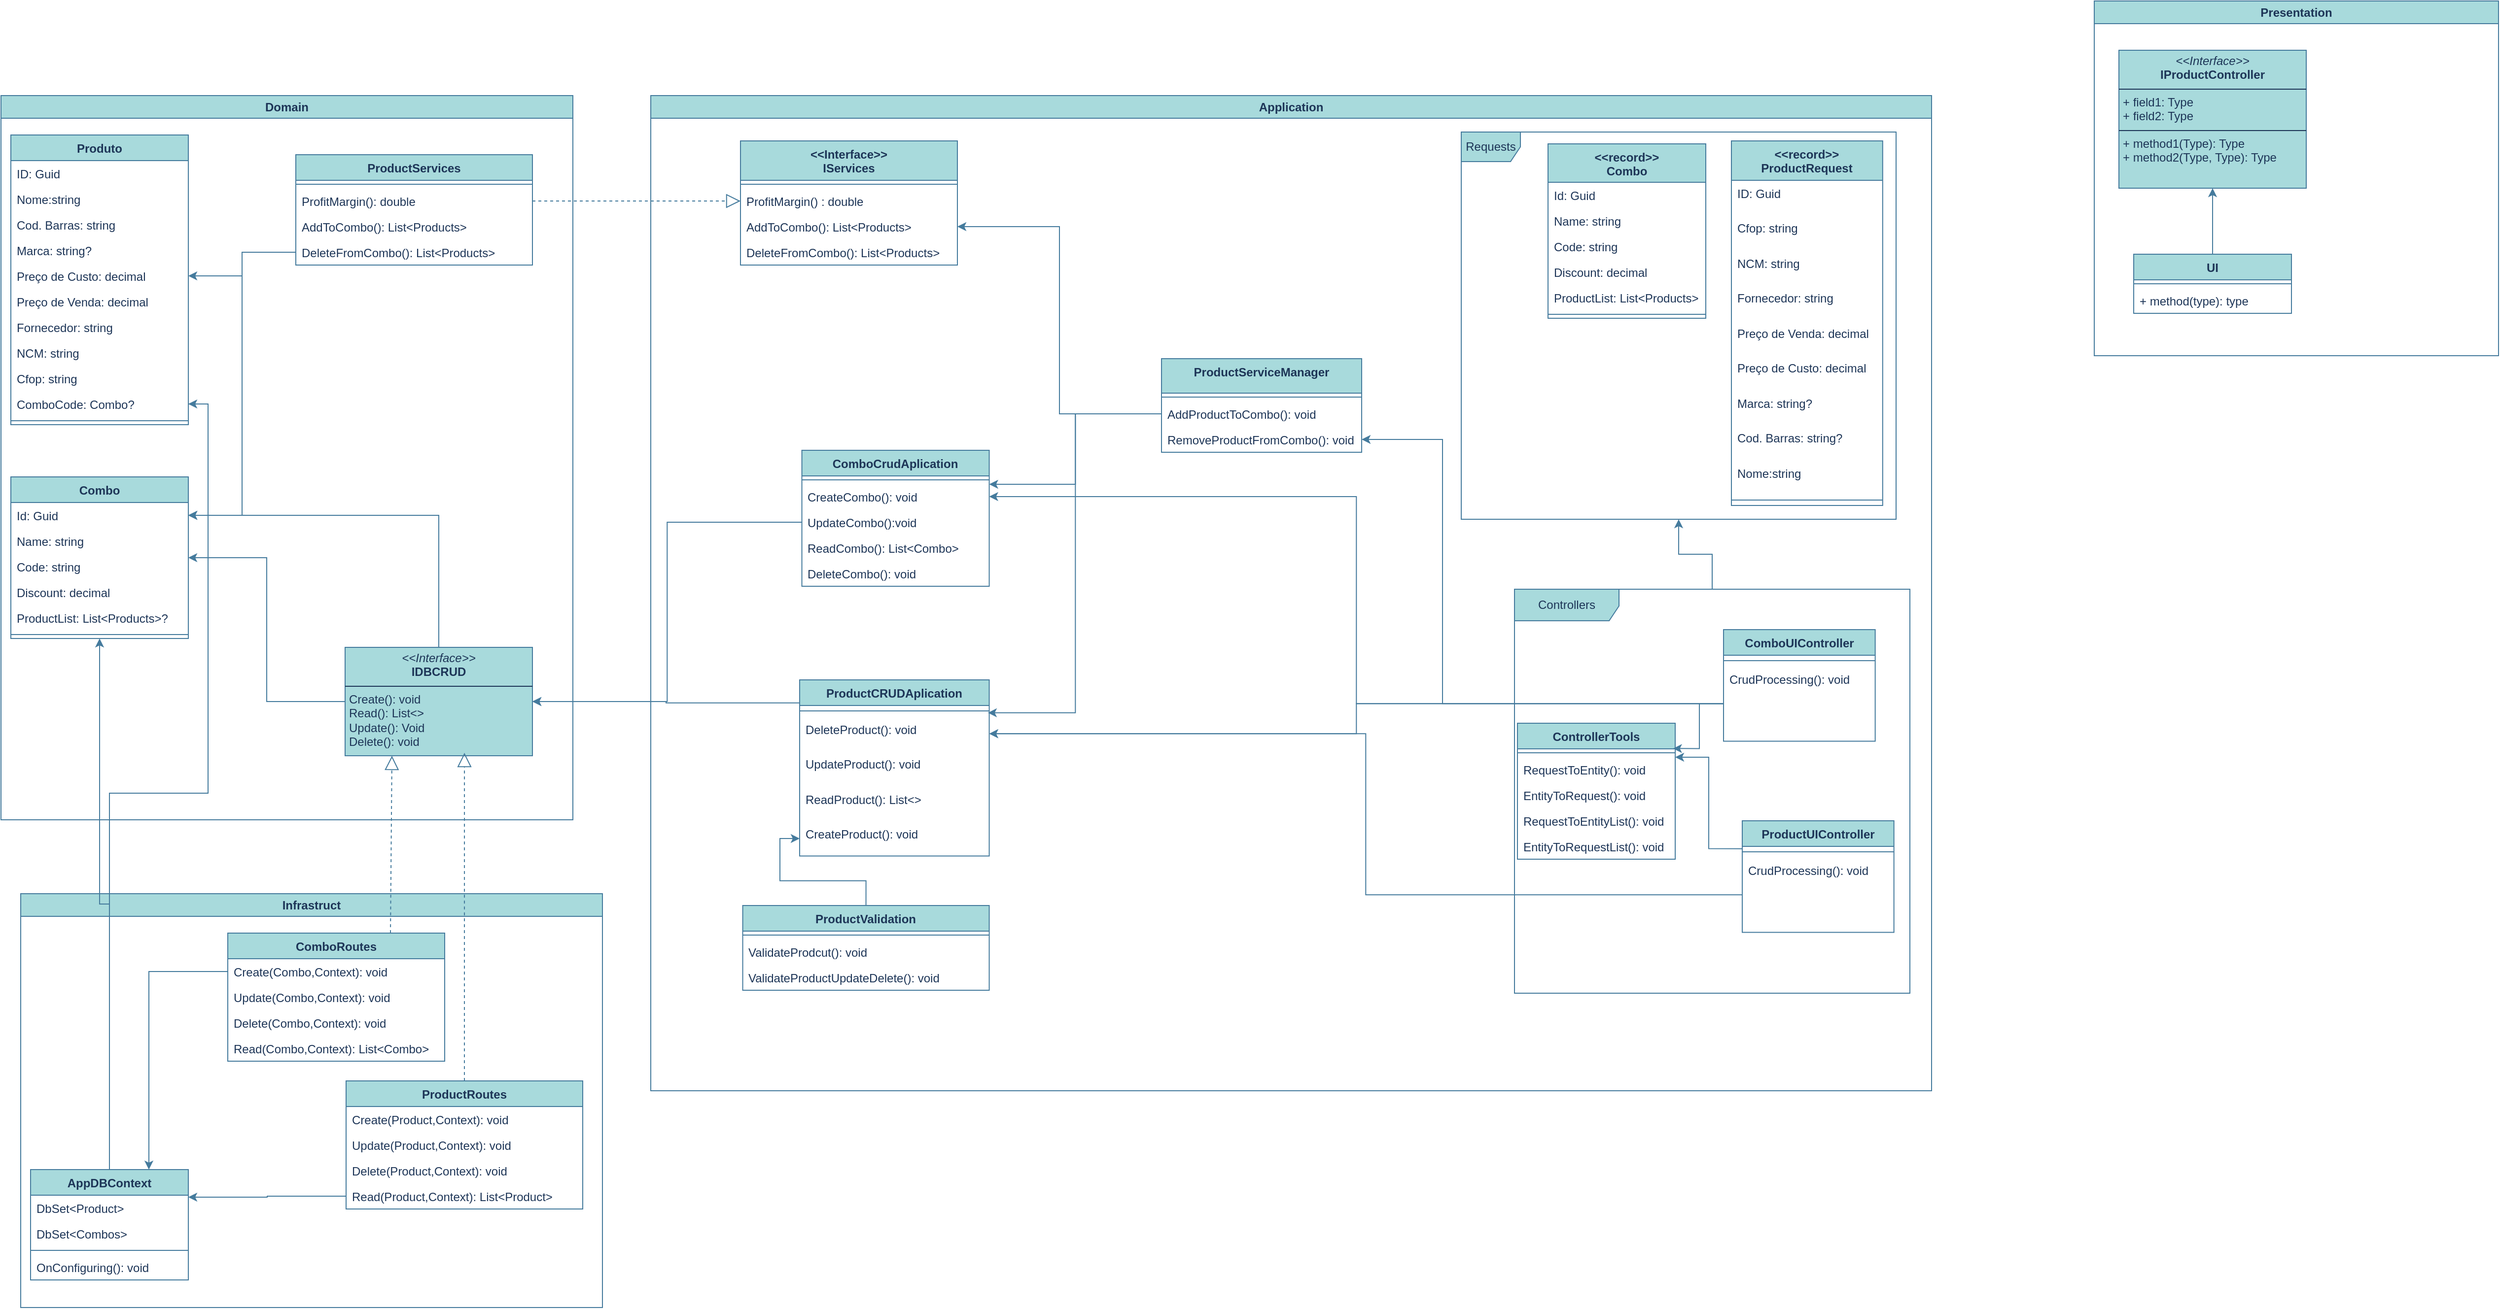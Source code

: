 <mxfile version="26.0.4">
  <diagram id="C5RBs43oDa-KdzZeNtuy" name="Page-1">
    <mxGraphModel dx="2049" dy="2375" grid="0" gridSize="10" guides="1" tooltips="1" connect="1" arrows="1" fold="1" page="1" pageScale="1" pageWidth="827" pageHeight="1169" background="#ffffff" math="0" shadow="0">
      <root>
        <mxCell id="WIyWlLk6GJQsqaUBKTNV-0" />
        <mxCell id="WIyWlLk6GJQsqaUBKTNV-1" parent="WIyWlLk6GJQsqaUBKTNV-0" />
        <mxCell id="AWW5i605NGfqIYEL0coA-0" value="" style="group;labelBackgroundColor=none;fontColor=#1D3557;" parent="WIyWlLk6GJQsqaUBKTNV-1" vertex="1" connectable="0">
          <mxGeometry x="40" y="500" width="590" height="420" as="geometry" />
        </mxCell>
        <mxCell id="UP1UjLAqKdcAcom4Pu_H-65" value="Infrastruct" style="swimlane;whiteSpace=wrap;html=1;startSize=23;labelBackgroundColor=none;fillColor=#A8DADC;strokeColor=#457B9D;fontColor=#1D3557;" parent="AWW5i605NGfqIYEL0coA-0" vertex="1">
          <mxGeometry width="590" height="420" as="geometry" />
        </mxCell>
        <mxCell id="UP1UjLAqKdcAcom4Pu_H-45" value="AppDBContext" style="swimlane;fontStyle=1;align=center;verticalAlign=top;childLayout=stackLayout;horizontal=1;startSize=26;horizontalStack=0;resizeParent=1;resizeParentMax=0;resizeLast=0;collapsible=1;marginBottom=0;whiteSpace=wrap;html=1;labelBackgroundColor=none;fillColor=#A8DADC;strokeColor=#457B9D;fontColor=#1D3557;" parent="UP1UjLAqKdcAcom4Pu_H-65" vertex="1">
          <mxGeometry x="10" y="280" width="160" height="112" as="geometry" />
        </mxCell>
        <mxCell id="UP1UjLAqKdcAcom4Pu_H-46" value="DbSet&amp;lt;Product&amp;gt;" style="text;strokeColor=none;fillColor=none;align=left;verticalAlign=top;spacingLeft=4;spacingRight=4;overflow=hidden;rotatable=0;points=[[0,0.5],[1,0.5]];portConstraint=eastwest;whiteSpace=wrap;html=1;labelBackgroundColor=none;fontColor=#1D3557;" parent="UP1UjLAqKdcAcom4Pu_H-45" vertex="1">
          <mxGeometry y="26" width="160" height="26" as="geometry" />
        </mxCell>
        <mxCell id="zE7_3hG515mwKArk9efw-33" value="DbSet&amp;lt;Combos&amp;gt;" style="text;strokeColor=none;fillColor=none;align=left;verticalAlign=top;spacingLeft=4;spacingRight=4;overflow=hidden;rotatable=0;points=[[0,0.5],[1,0.5]];portConstraint=eastwest;whiteSpace=wrap;html=1;labelBackgroundColor=none;fontColor=#1D3557;" parent="UP1UjLAqKdcAcom4Pu_H-45" vertex="1">
          <mxGeometry y="52" width="160" height="26" as="geometry" />
        </mxCell>
        <mxCell id="UP1UjLAqKdcAcom4Pu_H-47" value="" style="line;strokeWidth=1;fillColor=none;align=left;verticalAlign=middle;spacingTop=-1;spacingLeft=3;spacingRight=3;rotatable=0;labelPosition=right;points=[];portConstraint=eastwest;strokeColor=#457B9D;labelBackgroundColor=none;fontColor=#1D3557;" parent="UP1UjLAqKdcAcom4Pu_H-45" vertex="1">
          <mxGeometry y="78" width="160" height="8" as="geometry" />
        </mxCell>
        <mxCell id="UP1UjLAqKdcAcom4Pu_H-48" value="OnConfiguring(): void" style="text;strokeColor=none;fillColor=none;align=left;verticalAlign=top;spacingLeft=4;spacingRight=4;overflow=hidden;rotatable=0;points=[[0,0.5],[1,0.5]];portConstraint=eastwest;whiteSpace=wrap;html=1;labelBackgroundColor=none;fontColor=#1D3557;" parent="UP1UjLAqKdcAcom4Pu_H-45" vertex="1">
          <mxGeometry y="86" width="160" height="26" as="geometry" />
        </mxCell>
        <mxCell id="UP1UjLAqKdcAcom4Pu_H-49" value="ProductRoutes" style="swimlane;fontStyle=1;align=center;verticalAlign=top;childLayout=stackLayout;horizontal=1;startSize=26;horizontalStack=0;resizeParent=1;resizeParentMax=0;resizeLast=0;collapsible=1;marginBottom=0;whiteSpace=wrap;html=1;container=0;labelBackgroundColor=none;fillColor=#A8DADC;strokeColor=#457B9D;fontColor=#1D3557;" parent="UP1UjLAqKdcAcom4Pu_H-65" vertex="1">
          <mxGeometry x="330" y="190" width="240" height="130" as="geometry" />
        </mxCell>
        <mxCell id="UP1UjLAqKdcAcom4Pu_H-52" value="Create(Product,Context): void" style="text;strokeColor=none;fillColor=none;align=left;verticalAlign=top;spacingLeft=4;spacingRight=4;overflow=hidden;rotatable=0;points=[[0,0.5],[1,0.5]];portConstraint=eastwest;whiteSpace=wrap;html=1;labelBackgroundColor=none;fontColor=#1D3557;" parent="UP1UjLAqKdcAcom4Pu_H-49" vertex="1">
          <mxGeometry y="26" width="240" height="26" as="geometry" />
        </mxCell>
        <mxCell id="UP1UjLAqKdcAcom4Pu_H-54" value="Update(Product,Context): void" style="text;strokeColor=none;fillColor=none;align=left;verticalAlign=top;spacingLeft=4;spacingRight=4;overflow=hidden;rotatable=0;points=[[0,0.5],[1,0.5]];portConstraint=eastwest;whiteSpace=wrap;html=1;labelBackgroundColor=none;fontColor=#1D3557;" parent="UP1UjLAqKdcAcom4Pu_H-49" vertex="1">
          <mxGeometry y="52" width="240" height="26" as="geometry" />
        </mxCell>
        <mxCell id="UP1UjLAqKdcAcom4Pu_H-53" value="Delete(Product,Context): void" style="text;strokeColor=none;fillColor=none;align=left;verticalAlign=top;spacingLeft=4;spacingRight=4;overflow=hidden;rotatable=0;points=[[0,0.5],[1,0.5]];portConstraint=eastwest;whiteSpace=wrap;html=1;labelBackgroundColor=none;fontColor=#1D3557;" parent="UP1UjLAqKdcAcom4Pu_H-49" vertex="1">
          <mxGeometry y="78" width="240" height="26" as="geometry" />
        </mxCell>
        <mxCell id="UP1UjLAqKdcAcom4Pu_H-55" value="Read(Product,Context): List&amp;lt;Product&amp;gt;" style="text;strokeColor=none;fillColor=none;align=left;verticalAlign=top;spacingLeft=4;spacingRight=4;overflow=hidden;rotatable=0;points=[[0,0.5],[1,0.5]];portConstraint=eastwest;whiteSpace=wrap;html=1;labelBackgroundColor=none;fontColor=#1D3557;" parent="UP1UjLAqKdcAcom4Pu_H-49" vertex="1">
          <mxGeometry y="104" width="240" height="26" as="geometry" />
        </mxCell>
        <mxCell id="UP1UjLAqKdcAcom4Pu_H-56" style="edgeStyle=orthogonalEdgeStyle;rounded=0;orthogonalLoop=1;jettySize=auto;html=1;exitX=0;exitY=0.5;exitDx=0;exitDy=0;entryX=1;entryY=0.25;entryDx=0;entryDy=0;labelBackgroundColor=none;strokeColor=#457B9D;fontColor=default;" parent="UP1UjLAqKdcAcom4Pu_H-65" source="UP1UjLAqKdcAcom4Pu_H-55" target="UP1UjLAqKdcAcom4Pu_H-45" edge="1">
          <mxGeometry relative="1" as="geometry" />
        </mxCell>
        <mxCell id="zE7_3hG515mwKArk9efw-55" value="ComboRoutes" style="swimlane;fontStyle=1;align=center;verticalAlign=top;childLayout=stackLayout;horizontal=1;startSize=26;horizontalStack=0;resizeParent=1;resizeParentMax=0;resizeLast=0;collapsible=1;marginBottom=0;whiteSpace=wrap;html=1;container=0;labelBackgroundColor=none;fillColor=#A8DADC;strokeColor=#457B9D;fontColor=#1D3557;" parent="UP1UjLAqKdcAcom4Pu_H-65" vertex="1">
          <mxGeometry x="210" y="40" width="220" height="130" as="geometry" />
        </mxCell>
        <mxCell id="zE7_3hG515mwKArk9efw-56" value="Create(Combo,Context): void" style="text;strokeColor=none;fillColor=none;align=left;verticalAlign=top;spacingLeft=4;spacingRight=4;overflow=hidden;rotatable=0;points=[[0,0.5],[1,0.5]];portConstraint=eastwest;whiteSpace=wrap;html=1;labelBackgroundColor=none;fontColor=#1D3557;" parent="zE7_3hG515mwKArk9efw-55" vertex="1">
          <mxGeometry y="26" width="220" height="26" as="geometry" />
        </mxCell>
        <mxCell id="zE7_3hG515mwKArk9efw-57" value="Update(Combo,Context): void" style="text;strokeColor=none;fillColor=none;align=left;verticalAlign=top;spacingLeft=4;spacingRight=4;overflow=hidden;rotatable=0;points=[[0,0.5],[1,0.5]];portConstraint=eastwest;whiteSpace=wrap;html=1;labelBackgroundColor=none;fontColor=#1D3557;" parent="zE7_3hG515mwKArk9efw-55" vertex="1">
          <mxGeometry y="52" width="220" height="26" as="geometry" />
        </mxCell>
        <mxCell id="zE7_3hG515mwKArk9efw-58" value="Delete(Combo,Context): void" style="text;strokeColor=none;fillColor=none;align=left;verticalAlign=top;spacingLeft=4;spacingRight=4;overflow=hidden;rotatable=0;points=[[0,0.5],[1,0.5]];portConstraint=eastwest;whiteSpace=wrap;html=1;labelBackgroundColor=none;fontColor=#1D3557;" parent="zE7_3hG515mwKArk9efw-55" vertex="1">
          <mxGeometry y="78" width="220" height="26" as="geometry" />
        </mxCell>
        <mxCell id="zE7_3hG515mwKArk9efw-59" value="Read(Combo,Context): List&amp;lt;Combo&amp;gt;" style="text;strokeColor=none;fillColor=none;align=left;verticalAlign=top;spacingLeft=4;spacingRight=4;overflow=hidden;rotatable=0;points=[[0,0.5],[1,0.5]];portConstraint=eastwest;whiteSpace=wrap;html=1;labelBackgroundColor=none;fontColor=#1D3557;" parent="zE7_3hG515mwKArk9efw-55" vertex="1">
          <mxGeometry y="104" width="220" height="26" as="geometry" />
        </mxCell>
        <mxCell id="zE7_3hG515mwKArk9efw-60" style="edgeStyle=orthogonalEdgeStyle;rounded=0;orthogonalLoop=1;jettySize=auto;html=1;exitX=0;exitY=0.5;exitDx=0;exitDy=0;entryX=0.75;entryY=0;entryDx=0;entryDy=0;strokeColor=#457B9D;fontColor=default;fillColor=#A8DADC;labelBackgroundColor=none;" parent="UP1UjLAqKdcAcom4Pu_H-65" source="zE7_3hG515mwKArk9efw-56" target="UP1UjLAqKdcAcom4Pu_H-45" edge="1">
          <mxGeometry relative="1" as="geometry" />
        </mxCell>
        <mxCell id="UP1UjLAqKdcAcom4Pu_H-39" value="Domain" style="swimlane;whiteSpace=wrap;html=1;labelBackgroundColor=none;fillColor=#A8DADC;strokeColor=#457B9D;fontColor=#1D3557;" parent="WIyWlLk6GJQsqaUBKTNV-1" vertex="1">
          <mxGeometry x="20" y="-310" width="580" height="735" as="geometry" />
        </mxCell>
        <mxCell id="UP1UjLAqKdcAcom4Pu_H-32" value="ProductServices" style="swimlane;fontStyle=1;align=center;verticalAlign=top;childLayout=stackLayout;horizontal=1;startSize=26;horizontalStack=0;resizeParent=1;resizeParentMax=0;resizeLast=0;collapsible=1;marginBottom=0;whiteSpace=wrap;html=1;labelBackgroundColor=none;fillColor=#A8DADC;strokeColor=#457B9D;fontColor=#1D3557;" parent="UP1UjLAqKdcAcom4Pu_H-39" vertex="1">
          <mxGeometry x="299" y="60" width="240" height="112" as="geometry" />
        </mxCell>
        <mxCell id="UP1UjLAqKdcAcom4Pu_H-34" value="" style="line;strokeWidth=1;fillColor=none;align=left;verticalAlign=middle;spacingTop=-1;spacingLeft=3;spacingRight=3;rotatable=0;labelPosition=right;points=[];portConstraint=eastwest;strokeColor=#457B9D;labelBackgroundColor=none;fontColor=#1D3557;" parent="UP1UjLAqKdcAcom4Pu_H-32" vertex="1">
          <mxGeometry y="26" width="240" height="8" as="geometry" />
        </mxCell>
        <mxCell id="zE7_3hG515mwKArk9efw-25" value="ProfitMargin(): double&amp;nbsp;" style="text;strokeColor=none;fillColor=none;align=left;verticalAlign=top;spacingLeft=4;spacingRight=4;overflow=hidden;rotatable=0;points=[[0,0.5],[1,0.5]];portConstraint=eastwest;whiteSpace=wrap;html=1;labelBackgroundColor=none;fontColor=#1D3557;" parent="UP1UjLAqKdcAcom4Pu_H-32" vertex="1">
          <mxGeometry y="34" width="240" height="26" as="geometry" />
        </mxCell>
        <mxCell id="zE7_3hG515mwKArk9efw-26" value="AddToCombo(): List&amp;lt;Products&amp;gt;" style="text;strokeColor=none;fillColor=none;align=left;verticalAlign=top;spacingLeft=4;spacingRight=4;overflow=hidden;rotatable=0;points=[[0,0.5],[1,0.5]];portConstraint=eastwest;whiteSpace=wrap;html=1;labelBackgroundColor=none;fontColor=#1D3557;" parent="UP1UjLAqKdcAcom4Pu_H-32" vertex="1">
          <mxGeometry y="60" width="240" height="26" as="geometry" />
        </mxCell>
        <mxCell id="UP1UjLAqKdcAcom4Pu_H-35" value="DeleteFromCombo(): List&amp;lt;Products&amp;gt;" style="text;strokeColor=none;fillColor=none;align=left;verticalAlign=top;spacingLeft=4;spacingRight=4;overflow=hidden;rotatable=0;points=[[0,0.5],[1,0.5]];portConstraint=eastwest;whiteSpace=wrap;html=1;labelBackgroundColor=none;fontColor=#1D3557;" parent="UP1UjLAqKdcAcom4Pu_H-32" vertex="1">
          <mxGeometry y="86" width="240" height="26" as="geometry" />
        </mxCell>
        <mxCell id="UP1UjLAqKdcAcom4Pu_H-14" value="Produto&lt;div&gt;&lt;br&gt;&lt;/div&gt;" style="swimlane;fontStyle=1;align=center;verticalAlign=top;childLayout=stackLayout;horizontal=1;startSize=26;horizontalStack=0;resizeParent=1;resizeParentMax=0;resizeLast=0;collapsible=1;marginBottom=0;whiteSpace=wrap;html=1;labelBackgroundColor=none;fillColor=#A8DADC;strokeColor=#457B9D;fontColor=#1D3557;" parent="UP1UjLAqKdcAcom4Pu_H-39" vertex="1">
          <mxGeometry x="10" y="40" width="180" height="294" as="geometry" />
        </mxCell>
        <mxCell id="UP1UjLAqKdcAcom4Pu_H-15" value="ID: Guid" style="text;strokeColor=none;fillColor=none;align=left;verticalAlign=top;spacingLeft=4;spacingRight=4;overflow=hidden;rotatable=0;points=[[0,0.5],[1,0.5]];portConstraint=eastwest;whiteSpace=wrap;html=1;labelBackgroundColor=none;fontColor=#1D3557;" parent="UP1UjLAqKdcAcom4Pu_H-14" vertex="1">
          <mxGeometry y="26" width="180" height="26" as="geometry" />
        </mxCell>
        <mxCell id="UP1UjLAqKdcAcom4Pu_H-18" value="Nome:string" style="text;strokeColor=none;fillColor=none;align=left;verticalAlign=top;spacingLeft=4;spacingRight=4;overflow=hidden;rotatable=0;points=[[0,0.5],[1,0.5]];portConstraint=eastwest;whiteSpace=wrap;html=1;labelBackgroundColor=none;fontColor=#1D3557;" parent="UP1UjLAqKdcAcom4Pu_H-14" vertex="1">
          <mxGeometry y="52" width="180" height="26" as="geometry" />
        </mxCell>
        <mxCell id="UP1UjLAqKdcAcom4Pu_H-19" value="Cod. Barras: string" style="text;strokeColor=none;fillColor=none;align=left;verticalAlign=top;spacingLeft=4;spacingRight=4;overflow=hidden;rotatable=0;points=[[0,0.5],[1,0.5]];portConstraint=eastwest;whiteSpace=wrap;html=1;labelBackgroundColor=none;fontColor=#1D3557;" parent="UP1UjLAqKdcAcom4Pu_H-14" vertex="1">
          <mxGeometry y="78" width="180" height="26" as="geometry" />
        </mxCell>
        <mxCell id="UP1UjLAqKdcAcom4Pu_H-20" value="Marca: string?" style="text;strokeColor=none;fillColor=none;align=left;verticalAlign=top;spacingLeft=4;spacingRight=4;overflow=hidden;rotatable=0;points=[[0,0.5],[1,0.5]];portConstraint=eastwest;whiteSpace=wrap;html=1;labelBackgroundColor=none;fontColor=#1D3557;" parent="UP1UjLAqKdcAcom4Pu_H-14" vertex="1">
          <mxGeometry y="104" width="180" height="26" as="geometry" />
        </mxCell>
        <mxCell id="UP1UjLAqKdcAcom4Pu_H-21" value="Preço de Custo: decimal" style="text;strokeColor=none;fillColor=none;align=left;verticalAlign=top;spacingLeft=4;spacingRight=4;overflow=hidden;rotatable=0;points=[[0,0.5],[1,0.5]];portConstraint=eastwest;whiteSpace=wrap;html=1;labelBackgroundColor=none;fontColor=#1D3557;" parent="UP1UjLAqKdcAcom4Pu_H-14" vertex="1">
          <mxGeometry y="130" width="180" height="26" as="geometry" />
        </mxCell>
        <mxCell id="UP1UjLAqKdcAcom4Pu_H-22" value="Preço de Venda: decimal" style="text;strokeColor=none;fillColor=none;align=left;verticalAlign=top;spacingLeft=4;spacingRight=4;overflow=hidden;rotatable=0;points=[[0,0.5],[1,0.5]];portConstraint=eastwest;whiteSpace=wrap;html=1;labelBackgroundColor=none;fontColor=#1D3557;" parent="UP1UjLAqKdcAcom4Pu_H-14" vertex="1">
          <mxGeometry y="156" width="180" height="26" as="geometry" />
        </mxCell>
        <mxCell id="UP1UjLAqKdcAcom4Pu_H-24" value="Fornecedor: string" style="text;strokeColor=none;fillColor=none;align=left;verticalAlign=top;spacingLeft=4;spacingRight=4;overflow=hidden;rotatable=0;points=[[0,0.5],[1,0.5]];portConstraint=eastwest;whiteSpace=wrap;html=1;labelBackgroundColor=none;fontColor=#1D3557;" parent="UP1UjLAqKdcAcom4Pu_H-14" vertex="1">
          <mxGeometry y="182" width="180" height="26" as="geometry" />
        </mxCell>
        <mxCell id="UP1UjLAqKdcAcom4Pu_H-23" value="NCM: string" style="text;strokeColor=none;fillColor=none;align=left;verticalAlign=top;spacingLeft=4;spacingRight=4;overflow=hidden;rotatable=0;points=[[0,0.5],[1,0.5]];portConstraint=eastwest;whiteSpace=wrap;html=1;labelBackgroundColor=none;fontColor=#1D3557;" parent="UP1UjLAqKdcAcom4Pu_H-14" vertex="1">
          <mxGeometry y="208" width="180" height="26" as="geometry" />
        </mxCell>
        <mxCell id="UP1UjLAqKdcAcom4Pu_H-26" value="Cfop: string" style="text;strokeColor=none;fillColor=none;align=left;verticalAlign=top;spacingLeft=4;spacingRight=4;overflow=hidden;rotatable=0;points=[[0,0.5],[1,0.5]];portConstraint=eastwest;whiteSpace=wrap;html=1;labelBackgroundColor=none;fontColor=#1D3557;" parent="UP1UjLAqKdcAcom4Pu_H-14" vertex="1">
          <mxGeometry y="234" width="180" height="26" as="geometry" />
        </mxCell>
        <mxCell id="zE7_3hG515mwKArk9efw-28" value="ComboCode: Combo?" style="text;strokeColor=none;fillColor=none;align=left;verticalAlign=top;spacingLeft=4;spacingRight=4;overflow=hidden;rotatable=0;points=[[0,0.5],[1,0.5]];portConstraint=eastwest;whiteSpace=wrap;html=1;labelBackgroundColor=none;fontColor=#1D3557;" parent="UP1UjLAqKdcAcom4Pu_H-14" vertex="1">
          <mxGeometry y="260" width="180" height="26" as="geometry" />
        </mxCell>
        <mxCell id="UP1UjLAqKdcAcom4Pu_H-16" value="" style="line;strokeWidth=1;fillColor=none;align=left;verticalAlign=middle;spacingTop=-1;spacingLeft=3;spacingRight=3;rotatable=0;labelPosition=right;points=[];portConstraint=eastwest;strokeColor=#457B9D;labelBackgroundColor=none;fontColor=#1D3557;" parent="UP1UjLAqKdcAcom4Pu_H-14" vertex="1">
          <mxGeometry y="286" width="180" height="8" as="geometry" />
        </mxCell>
        <mxCell id="UP1UjLAqKdcAcom4Pu_H-38" style="edgeStyle=orthogonalEdgeStyle;rounded=0;orthogonalLoop=1;jettySize=auto;html=1;exitX=0;exitY=0.5;exitDx=0;exitDy=0;entryX=1;entryY=0.5;entryDx=0;entryDy=0;labelBackgroundColor=none;strokeColor=#457B9D;fontColor=default;" parent="UP1UjLAqKdcAcom4Pu_H-39" source="UP1UjLAqKdcAcom4Pu_H-35" target="UP1UjLAqKdcAcom4Pu_H-21" edge="1">
          <mxGeometry relative="1" as="geometry" />
        </mxCell>
        <mxCell id="zE7_3hG515mwKArk9efw-12" value="Combo" style="swimlane;fontStyle=1;align=center;verticalAlign=top;childLayout=stackLayout;horizontal=1;startSize=26;horizontalStack=0;resizeParent=1;resizeParentMax=0;resizeLast=0;collapsible=1;marginBottom=0;whiteSpace=wrap;html=1;labelBackgroundColor=none;fillColor=#A8DADC;strokeColor=#457B9D;fontColor=#1D3557;" parent="UP1UjLAqKdcAcom4Pu_H-39" vertex="1">
          <mxGeometry x="10" y="387" width="180" height="164" as="geometry" />
        </mxCell>
        <mxCell id="zE7_3hG515mwKArk9efw-13" value="Id: Guid" style="text;strokeColor=none;fillColor=none;align=left;verticalAlign=top;spacingLeft=4;spacingRight=4;overflow=hidden;rotatable=0;points=[[0,0.5],[1,0.5]];portConstraint=eastwest;whiteSpace=wrap;html=1;labelBackgroundColor=none;fontColor=#1D3557;" parent="zE7_3hG515mwKArk9efw-12" vertex="1">
          <mxGeometry y="26" width="180" height="26" as="geometry" />
        </mxCell>
        <mxCell id="zE7_3hG515mwKArk9efw-20" value="Name: string" style="text;strokeColor=none;fillColor=none;align=left;verticalAlign=top;spacingLeft=4;spacingRight=4;overflow=hidden;rotatable=0;points=[[0,0.5],[1,0.5]];portConstraint=eastwest;whiteSpace=wrap;html=1;labelBackgroundColor=none;fontColor=#1D3557;" parent="zE7_3hG515mwKArk9efw-12" vertex="1">
          <mxGeometry y="52" width="180" height="26" as="geometry" />
        </mxCell>
        <mxCell id="zE7_3hG515mwKArk9efw-23" value="Code: string" style="text;strokeColor=none;fillColor=none;align=left;verticalAlign=top;spacingLeft=4;spacingRight=4;overflow=hidden;rotatable=0;points=[[0,0.5],[1,0.5]];portConstraint=eastwest;whiteSpace=wrap;html=1;labelBackgroundColor=none;fontColor=#1D3557;" parent="zE7_3hG515mwKArk9efw-12" vertex="1">
          <mxGeometry y="78" width="180" height="26" as="geometry" />
        </mxCell>
        <mxCell id="zE7_3hG515mwKArk9efw-21" value="Discount: decimal" style="text;strokeColor=none;fillColor=none;align=left;verticalAlign=top;spacingLeft=4;spacingRight=4;overflow=hidden;rotatable=0;points=[[0,0.5],[1,0.5]];portConstraint=eastwest;whiteSpace=wrap;html=1;labelBackgroundColor=none;fontColor=#1D3557;" parent="zE7_3hG515mwKArk9efw-12" vertex="1">
          <mxGeometry y="104" width="180" height="26" as="geometry" />
        </mxCell>
        <mxCell id="zE7_3hG515mwKArk9efw-22" value="ProductList: List&amp;lt;Products&amp;gt;?" style="text;strokeColor=none;fillColor=none;align=left;verticalAlign=top;spacingLeft=4;spacingRight=4;overflow=hidden;rotatable=0;points=[[0,0.5],[1,0.5]];portConstraint=eastwest;whiteSpace=wrap;html=1;labelBackgroundColor=none;fontColor=#1D3557;" parent="zE7_3hG515mwKArk9efw-12" vertex="1">
          <mxGeometry y="130" width="180" height="26" as="geometry" />
        </mxCell>
        <mxCell id="zE7_3hG515mwKArk9efw-14" value="" style="line;strokeWidth=1;fillColor=none;align=left;verticalAlign=middle;spacingTop=-1;spacingLeft=3;spacingRight=3;rotatable=0;labelPosition=right;points=[];portConstraint=eastwest;strokeColor=#457B9D;labelBackgroundColor=none;fontColor=#1D3557;" parent="zE7_3hG515mwKArk9efw-12" vertex="1">
          <mxGeometry y="156" width="180" height="8" as="geometry" />
        </mxCell>
        <mxCell id="zE7_3hG515mwKArk9efw-38" style="edgeStyle=orthogonalEdgeStyle;rounded=0;orthogonalLoop=1;jettySize=auto;html=1;exitX=0;exitY=0.5;exitDx=0;exitDy=0;entryX=1;entryY=0.5;entryDx=0;entryDy=0;labelBackgroundColor=none;strokeColor=#457B9D;fontColor=default;" parent="UP1UjLAqKdcAcom4Pu_H-39" source="UP1UjLAqKdcAcom4Pu_H-35" target="zE7_3hG515mwKArk9efw-13" edge="1">
          <mxGeometry relative="1" as="geometry" />
        </mxCell>
        <mxCell id="UP1UjLAqKdcAcom4Pu_H-59" value="&lt;p style=&quot;margin:0px;margin-top:4px;text-align:center;&quot;&gt;&lt;i&gt;&amp;lt;&amp;lt;Interface&amp;gt;&amp;gt;&lt;/i&gt;&lt;br&gt;&lt;b&gt;IDBCRUD&lt;/b&gt;&lt;/p&gt;&lt;hr size=&quot;1&quot; style=&quot;border-style:solid;&quot;&gt;&lt;p style=&quot;margin:0px;margin-left:4px;&quot;&gt;&lt;/p&gt;&lt;p style=&quot;margin:0px;margin-left:4px;&quot;&gt;Create(): void&lt;/p&gt;&lt;p style=&quot;margin:0px;margin-left:4px;&quot;&gt;Read(): List&amp;lt;&amp;gt;&lt;/p&gt;&lt;p style=&quot;margin:0px;margin-left:4px;&quot;&gt;Update(): Void&lt;/p&gt;&lt;p style=&quot;margin:0px;margin-left:4px;&quot;&gt;Delete(): void&lt;/p&gt;&lt;p style=&quot;margin:0px;margin-left:4px;&quot;&gt;&lt;br&gt;&lt;/p&gt;&lt;p style=&quot;margin:0px;margin-left:4px;&quot;&gt;&lt;br&gt;&lt;br&gt;&lt;/p&gt;" style="verticalAlign=top;align=left;overflow=fill;html=1;whiteSpace=wrap;labelBackgroundColor=none;fillColor=#A8DADC;strokeColor=#457B9D;fontColor=#1D3557;" parent="UP1UjLAqKdcAcom4Pu_H-39" vertex="1">
          <mxGeometry x="349" y="560" width="190" height="110" as="geometry" />
        </mxCell>
        <mxCell id="zE7_3hG515mwKArk9efw-37" style="edgeStyle=orthogonalEdgeStyle;rounded=0;orthogonalLoop=1;jettySize=auto;html=1;exitX=0.5;exitY=0;exitDx=0;exitDy=0;entryX=1;entryY=0.5;entryDx=0;entryDy=0;labelBackgroundColor=none;strokeColor=#457B9D;fontColor=default;" parent="UP1UjLAqKdcAcom4Pu_H-39" source="UP1UjLAqKdcAcom4Pu_H-59" target="zE7_3hG515mwKArk9efw-13" edge="1">
          <mxGeometry relative="1" as="geometry" />
        </mxCell>
        <mxCell id="zE7_3hG515mwKArk9efw-54" value="" style="edgeStyle=orthogonalEdgeStyle;rounded=0;orthogonalLoop=1;jettySize=auto;html=1;entryX=1;entryY=0.5;entryDx=0;entryDy=0;labelBackgroundColor=none;strokeColor=#457B9D;fontColor=default;" parent="UP1UjLAqKdcAcom4Pu_H-39" source="UP1UjLAqKdcAcom4Pu_H-59" target="zE7_3hG515mwKArk9efw-12" edge="1">
          <mxGeometry relative="1" as="geometry">
            <mxPoint x="1402" y="170" as="sourcePoint" />
            <mxPoint x="1690" y="75" as="targetPoint" />
            <Array as="points" />
          </mxGeometry>
        </mxCell>
        <mxCell id="zE7_3hG515mwKArk9efw-92" style="edgeStyle=orthogonalEdgeStyle;rounded=0;orthogonalLoop=1;jettySize=auto;html=1;exitX=1;exitY=0.5;exitDx=0;exitDy=0;entryX=1;entryY=0.5;entryDx=0;entryDy=0;strokeColor=#457B9D;fontColor=default;fillColor=#A8DADC;labelBackgroundColor=none;" parent="UP1UjLAqKdcAcom4Pu_H-39" source="zE7_3hG515mwKArk9efw-28" target="zE7_3hG515mwKArk9efw-13" edge="1">
          <mxGeometry relative="1" as="geometry" />
        </mxCell>
        <mxCell id="UP1UjLAqKdcAcom4Pu_H-81" value="Application" style="swimlane;whiteSpace=wrap;html=1;labelBackgroundColor=none;fillColor=#A8DADC;strokeColor=#457B9D;fontColor=#1D3557;movable=1;resizable=1;rotatable=1;deletable=1;editable=1;locked=0;connectable=1;" parent="WIyWlLk6GJQsqaUBKTNV-1" vertex="1">
          <mxGeometry x="679" y="-310" width="1299" height="1010" as="geometry" />
        </mxCell>
        <mxCell id="UP1UjLAqKdcAcom4Pu_H-82" value="ComboUIController" style="swimlane;fontStyle=1;align=center;verticalAlign=top;childLayout=stackLayout;horizontal=1;startSize=26;horizontalStack=0;resizeParent=1;resizeParentMax=0;resizeLast=0;collapsible=1;marginBottom=0;whiteSpace=wrap;html=1;labelBackgroundColor=none;fillColor=#A8DADC;strokeColor=#457B9D;fontColor=#1D3557;" parent="UP1UjLAqKdcAcom4Pu_H-81" vertex="1">
          <mxGeometry x="1088.005" y="541.997" width="153.818" height="113.273" as="geometry" />
        </mxCell>
        <mxCell id="UP1UjLAqKdcAcom4Pu_H-84" value="" style="line;strokeWidth=1;fillColor=none;align=left;verticalAlign=middle;spacingTop=-1;spacingLeft=3;spacingRight=3;rotatable=0;labelPosition=right;points=[];portConstraint=eastwest;strokeColor=#457B9D;labelBackgroundColor=none;fontColor=#1D3557;" parent="UP1UjLAqKdcAcom4Pu_H-82" vertex="1">
          <mxGeometry y="26" width="153.818" height="10.909" as="geometry" />
        </mxCell>
        <mxCell id="UP1UjLAqKdcAcom4Pu_H-85" value="CrudProcessing(): void" style="text;strokeColor=none;fillColor=none;align=left;verticalAlign=top;spacingLeft=4;spacingRight=4;overflow=hidden;rotatable=0;points=[[0,0.5],[1,0.5]];portConstraint=eastwest;whiteSpace=wrap;html=1;labelBackgroundColor=none;fontColor=#1D3557;" parent="UP1UjLAqKdcAcom4Pu_H-82" vertex="1">
          <mxGeometry y="36.909" width="153.818" height="76.364" as="geometry" />
        </mxCell>
        <mxCell id="AWW5i605NGfqIYEL0coA-3" value="&lt;div&gt;&amp;lt;&amp;lt;record&amp;gt;&amp;gt;&lt;/div&gt;ProductRequest" style="swimlane;fontStyle=1;align=center;verticalAlign=top;childLayout=stackLayout;horizontal=1;startSize=40;horizontalStack=0;resizeParent=1;resizeParentMax=0;resizeLast=0;collapsible=1;marginBottom=0;whiteSpace=wrap;html=1;labelBackgroundColor=none;fillColor=#A8DADC;strokeColor=#457B9D;fontColor=#1D3557;" parent="UP1UjLAqKdcAcom4Pu_H-81" vertex="1">
          <mxGeometry x="1096" y="46.002" width="153.405" height="370.0" as="geometry" />
        </mxCell>
        <mxCell id="AWW5i605NGfqIYEL0coA-9" value="ID: Guid" style="text;strokeColor=none;fillColor=none;align=left;verticalAlign=top;spacingLeft=4;spacingRight=4;overflow=hidden;rotatable=0;points=[[0,0.5],[1,0.5]];portConstraint=eastwest;whiteSpace=wrap;html=1;labelBackgroundColor=none;fontColor=#1D3557;" parent="AWW5i605NGfqIYEL0coA-3" vertex="1">
          <mxGeometry y="40" width="153.405" height="35.455" as="geometry" />
        </mxCell>
        <mxCell id="AWW5i605NGfqIYEL0coA-17" value="Cfop: string" style="text;strokeColor=none;fillColor=none;align=left;verticalAlign=top;spacingLeft=4;spacingRight=4;overflow=hidden;rotatable=0;points=[[0,0.5],[1,0.5]];portConstraint=eastwest;whiteSpace=wrap;html=1;labelBackgroundColor=none;fontColor=#1D3557;" parent="AWW5i605NGfqIYEL0coA-3" vertex="1">
          <mxGeometry y="75.455" width="153.405" height="35.455" as="geometry" />
        </mxCell>
        <mxCell id="AWW5i605NGfqIYEL0coA-16" value="NCM: string" style="text;strokeColor=none;fillColor=none;align=left;verticalAlign=top;spacingLeft=4;spacingRight=4;overflow=hidden;rotatable=0;points=[[0,0.5],[1,0.5]];portConstraint=eastwest;whiteSpace=wrap;html=1;labelBackgroundColor=none;fontColor=#1D3557;" parent="AWW5i605NGfqIYEL0coA-3" vertex="1">
          <mxGeometry y="110.909" width="153.405" height="35.455" as="geometry" />
        </mxCell>
        <mxCell id="AWW5i605NGfqIYEL0coA-15" value="Fornecedor: string" style="text;strokeColor=none;fillColor=none;align=left;verticalAlign=top;spacingLeft=4;spacingRight=4;overflow=hidden;rotatable=0;points=[[0,0.5],[1,0.5]];portConstraint=eastwest;whiteSpace=wrap;html=1;labelBackgroundColor=none;fontColor=#1D3557;" parent="AWW5i605NGfqIYEL0coA-3" vertex="1">
          <mxGeometry y="146.364" width="153.405" height="35.455" as="geometry" />
        </mxCell>
        <mxCell id="AWW5i605NGfqIYEL0coA-14" value="Preço de Venda: decimal" style="text;strokeColor=none;fillColor=none;align=left;verticalAlign=top;spacingLeft=4;spacingRight=4;overflow=hidden;rotatable=0;points=[[0,0.5],[1,0.5]];portConstraint=eastwest;whiteSpace=wrap;html=1;labelBackgroundColor=none;fontColor=#1D3557;" parent="AWW5i605NGfqIYEL0coA-3" vertex="1">
          <mxGeometry y="181.818" width="153.405" height="35.455" as="geometry" />
        </mxCell>
        <mxCell id="AWW5i605NGfqIYEL0coA-13" value="Preço de Custo: decimal" style="text;strokeColor=none;fillColor=none;align=left;verticalAlign=top;spacingLeft=4;spacingRight=4;overflow=hidden;rotatable=0;points=[[0,0.5],[1,0.5]];portConstraint=eastwest;whiteSpace=wrap;html=1;labelBackgroundColor=none;fontColor=#1D3557;" parent="AWW5i605NGfqIYEL0coA-3" vertex="1">
          <mxGeometry y="217.273" width="153.405" height="35.455" as="geometry" />
        </mxCell>
        <mxCell id="AWW5i605NGfqIYEL0coA-12" value="Marca: string?" style="text;strokeColor=none;fillColor=none;align=left;verticalAlign=top;spacingLeft=4;spacingRight=4;overflow=hidden;rotatable=0;points=[[0,0.5],[1,0.5]];portConstraint=eastwest;whiteSpace=wrap;html=1;labelBackgroundColor=none;fontColor=#1D3557;" parent="AWW5i605NGfqIYEL0coA-3" vertex="1">
          <mxGeometry y="252.727" width="153.405" height="35.455" as="geometry" />
        </mxCell>
        <mxCell id="AWW5i605NGfqIYEL0coA-11" value="Cod. Barras: string?" style="text;strokeColor=none;fillColor=none;align=left;verticalAlign=top;spacingLeft=4;spacingRight=4;overflow=hidden;rotatable=0;points=[[0,0.5],[1,0.5]];portConstraint=eastwest;whiteSpace=wrap;html=1;labelBackgroundColor=none;fontColor=#1D3557;" parent="AWW5i605NGfqIYEL0coA-3" vertex="1">
          <mxGeometry y="288.182" width="153.405" height="35.455" as="geometry" />
        </mxCell>
        <mxCell id="AWW5i605NGfqIYEL0coA-10" value="Nome:string" style="text;strokeColor=none;fillColor=none;align=left;verticalAlign=top;spacingLeft=4;spacingRight=4;overflow=hidden;rotatable=0;points=[[0,0.5],[1,0.5]];portConstraint=eastwest;whiteSpace=wrap;html=1;labelBackgroundColor=none;fontColor=#1D3557;" parent="AWW5i605NGfqIYEL0coA-3" vertex="1">
          <mxGeometry y="323.636" width="153.405" height="35.455" as="geometry" />
        </mxCell>
        <mxCell id="AWW5i605NGfqIYEL0coA-5" value="" style="line;strokeWidth=1;fillColor=none;align=left;verticalAlign=middle;spacingTop=-1;spacingLeft=3;spacingRight=3;rotatable=0;labelPosition=right;points=[];portConstraint=eastwest;strokeColor=#457B9D;labelBackgroundColor=none;fontColor=#1D3557;" parent="AWW5i605NGfqIYEL0coA-3" vertex="1">
          <mxGeometry y="359.091" width="153.405" height="10.909" as="geometry" />
        </mxCell>
        <mxCell id="AWW5i605NGfqIYEL0coA-8" value="" style="group;labelBackgroundColor=none;fontColor=#1D3557;movable=0;resizable=0;rotatable=0;deletable=0;editable=0;locked=1;connectable=0;" parent="UP1UjLAqKdcAcom4Pu_H-81" vertex="1" connectable="0">
          <mxGeometry x="150.996" y="592.999" width="192.273" height="188.182" as="geometry" />
        </mxCell>
        <mxCell id="UP1UjLAqKdcAcom4Pu_H-66" value="ProductCRUDAplication" style="swimlane;fontStyle=1;align=center;verticalAlign=top;childLayout=stackLayout;horizontal=1;startSize=26;horizontalStack=0;resizeParent=1;resizeParentMax=0;resizeLast=0;collapsible=1;marginBottom=0;whiteSpace=wrap;html=1;labelBackgroundColor=none;fillColor=#A8DADC;strokeColor=#457B9D;fontColor=#1D3557;" parent="AWW5i605NGfqIYEL0coA-8" vertex="1">
          <mxGeometry width="192.273" height="178.727" as="geometry" />
        </mxCell>
        <mxCell id="UP1UjLAqKdcAcom4Pu_H-68" value="" style="line;strokeWidth=1;fillColor=none;align=left;verticalAlign=middle;spacingTop=-1;spacingLeft=3;spacingRight=3;rotatable=0;labelPosition=right;points=[];portConstraint=eastwest;strokeColor=#457B9D;labelBackgroundColor=none;fontColor=#1D3557;" parent="UP1UjLAqKdcAcom4Pu_H-66" vertex="1">
          <mxGeometry y="26" width="192.273" height="10.909" as="geometry" />
        </mxCell>
        <mxCell id="UP1UjLAqKdcAcom4Pu_H-69" value="DeleteProduct(): void" style="text;strokeColor=none;fillColor=none;align=left;verticalAlign=top;spacingLeft=4;spacingRight=4;overflow=hidden;rotatable=0;points=[[0,0.5],[1,0.5]];portConstraint=eastwest;whiteSpace=wrap;html=1;labelBackgroundColor=none;fontColor=#1D3557;" parent="UP1UjLAqKdcAcom4Pu_H-66" vertex="1">
          <mxGeometry y="36.909" width="192.273" height="35.455" as="geometry" />
        </mxCell>
        <mxCell id="UP1UjLAqKdcAcom4Pu_H-71" value="UpdateProduct(): void" style="text;strokeColor=none;fillColor=none;align=left;verticalAlign=top;spacingLeft=4;spacingRight=4;overflow=hidden;rotatable=0;points=[[0,0.5],[1,0.5]];portConstraint=eastwest;whiteSpace=wrap;html=1;labelBackgroundColor=none;fontColor=#1D3557;" parent="UP1UjLAqKdcAcom4Pu_H-66" vertex="1">
          <mxGeometry y="72.364" width="192.273" height="35.455" as="geometry" />
        </mxCell>
        <mxCell id="UP1UjLAqKdcAcom4Pu_H-73" value="ReadProduct(): List&amp;lt;&amp;gt;" style="text;strokeColor=none;fillColor=none;align=left;verticalAlign=top;spacingLeft=4;spacingRight=4;overflow=hidden;rotatable=0;points=[[0,0.5],[1,0.5]];portConstraint=eastwest;whiteSpace=wrap;html=1;labelBackgroundColor=none;fontColor=#1D3557;" parent="UP1UjLAqKdcAcom4Pu_H-66" vertex="1">
          <mxGeometry y="107.818" width="192.273" height="35.455" as="geometry" />
        </mxCell>
        <mxCell id="UP1UjLAqKdcAcom4Pu_H-72" value="CreateProduct(): void" style="text;strokeColor=none;fillColor=none;align=left;verticalAlign=top;spacingLeft=4;spacingRight=4;overflow=hidden;rotatable=0;points=[[0,0.5],[1,0.5]];portConstraint=eastwest;whiteSpace=wrap;html=1;labelBackgroundColor=none;fontColor=#1D3557;" parent="UP1UjLAqKdcAcom4Pu_H-66" vertex="1">
          <mxGeometry y="143.273" width="192.273" height="35.455" as="geometry" />
        </mxCell>
        <mxCell id="uNEXI5GnNd0Jq8bG9tj8-21" style="edgeStyle=orthogonalEdgeStyle;rounded=0;orthogonalLoop=1;jettySize=auto;html=1;exitX=0.5;exitY=0;exitDx=0;exitDy=0;entryX=0;entryY=0.5;entryDx=0;entryDy=0;strokeColor=#457B9D;fontColor=default;fillColor=#A8DADC;labelBackgroundColor=none;" edge="1" parent="UP1UjLAqKdcAcom4Pu_H-81" source="zE7_3hG515mwKArk9efw-5" target="UP1UjLAqKdcAcom4Pu_H-72">
          <mxGeometry relative="1" as="geometry" />
        </mxCell>
        <mxCell id="zE7_3hG515mwKArk9efw-5" value="ProductValidation" style="swimlane;fontStyle=1;align=center;verticalAlign=top;childLayout=stackLayout;horizontal=1;startSize=26;horizontalStack=0;resizeParent=1;resizeParentMax=0;resizeLast=0;collapsible=1;marginBottom=0;whiteSpace=wrap;html=1;labelBackgroundColor=none;fillColor=#A8DADC;strokeColor=#457B9D;fontColor=#1D3557;" parent="UP1UjLAqKdcAcom4Pu_H-81" vertex="1">
          <mxGeometry x="93.27" y="822" width="250" height="86" as="geometry" />
        </mxCell>
        <mxCell id="zE7_3hG515mwKArk9efw-7" value="" style="line;strokeWidth=1;fillColor=none;align=left;verticalAlign=middle;spacingTop=-1;spacingLeft=3;spacingRight=3;rotatable=0;labelPosition=right;points=[];portConstraint=eastwest;strokeColor=#457B9D;labelBackgroundColor=none;fontColor=#1D3557;" parent="zE7_3hG515mwKArk9efw-5" vertex="1">
          <mxGeometry y="26" width="250" height="8" as="geometry" />
        </mxCell>
        <mxCell id="zE7_3hG515mwKArk9efw-10" value="ValidateProdcut(): void" style="text;strokeColor=none;fillColor=none;align=left;verticalAlign=top;spacingLeft=4;spacingRight=4;overflow=hidden;rotatable=0;points=[[0,0.5],[1,0.5]];portConstraint=eastwest;whiteSpace=wrap;html=1;labelBackgroundColor=none;fontColor=#1D3557;" parent="zE7_3hG515mwKArk9efw-5" vertex="1">
          <mxGeometry y="34" width="250" height="26" as="geometry" />
        </mxCell>
        <mxCell id="zE7_3hG515mwKArk9efw-8" value="ValidateProductUpdateDelete(): void" style="text;strokeColor=none;fillColor=none;align=left;verticalAlign=top;spacingLeft=4;spacingRight=4;overflow=hidden;rotatable=0;points=[[0,0.5],[1,0.5]];portConstraint=eastwest;whiteSpace=wrap;html=1;labelBackgroundColor=none;fontColor=#1D3557;" parent="zE7_3hG515mwKArk9efw-5" vertex="1">
          <mxGeometry y="60" width="250" height="26" as="geometry" />
        </mxCell>
        <mxCell id="zE7_3hG515mwKArk9efw-40" value="&amp;lt;&amp;lt;Interface&amp;gt;&amp;gt;&lt;br&gt;IServices" style="swimlane;fontStyle=1;align=center;verticalAlign=top;childLayout=stackLayout;horizontal=1;startSize=40;horizontalStack=0;resizeParent=1;resizeParentMax=0;resizeLast=0;collapsible=1;marginBottom=0;whiteSpace=wrap;html=1;labelBackgroundColor=none;fillColor=#A8DADC;strokeColor=#457B9D;fontColor=#1D3557;" parent="UP1UjLAqKdcAcom4Pu_H-81" vertex="1">
          <mxGeometry x="91" y="46" width="220" height="126" as="geometry" />
        </mxCell>
        <mxCell id="zE7_3hG515mwKArk9efw-42" value="" style="line;strokeWidth=1;fillColor=none;align=left;verticalAlign=middle;spacingTop=-1;spacingLeft=3;spacingRight=3;rotatable=0;labelPosition=right;points=[];portConstraint=eastwest;strokeColor=#457B9D;labelBackgroundColor=none;fontColor=#1D3557;" parent="zE7_3hG515mwKArk9efw-40" vertex="1">
          <mxGeometry y="40" width="220" height="8" as="geometry" />
        </mxCell>
        <mxCell id="zE7_3hG515mwKArk9efw-47" value="ProfitMargin() : double" style="text;strokeColor=none;fillColor=none;align=left;verticalAlign=top;spacingLeft=4;spacingRight=4;overflow=hidden;rotatable=0;points=[[0,0.5],[1,0.5]];portConstraint=eastwest;whiteSpace=wrap;html=1;labelBackgroundColor=none;fontColor=#1D3557;" parent="zE7_3hG515mwKArk9efw-40" vertex="1">
          <mxGeometry y="48" width="220" height="26" as="geometry" />
        </mxCell>
        <mxCell id="zE7_3hG515mwKArk9efw-46" value="AddToCombo(): List&amp;lt;Products&amp;gt;" style="text;strokeColor=none;fillColor=none;align=left;verticalAlign=top;spacingLeft=4;spacingRight=4;overflow=hidden;rotatable=0;points=[[0,0.5],[1,0.5]];portConstraint=eastwest;whiteSpace=wrap;html=1;labelBackgroundColor=none;fontColor=#1D3557;" parent="zE7_3hG515mwKArk9efw-40" vertex="1">
          <mxGeometry y="74" width="220" height="26" as="geometry" />
        </mxCell>
        <mxCell id="zE7_3hG515mwKArk9efw-43" value="DeleteFromCombo(): List&amp;lt;Products&amp;gt;" style="text;strokeColor=none;fillColor=none;align=left;verticalAlign=top;spacingLeft=4;spacingRight=4;overflow=hidden;rotatable=0;points=[[0,0.5],[1,0.5]];portConstraint=eastwest;whiteSpace=wrap;html=1;labelBackgroundColor=none;fontColor=#1D3557;" parent="zE7_3hG515mwKArk9efw-40" vertex="1">
          <mxGeometry y="100" width="220" height="26" as="geometry" />
        </mxCell>
        <mxCell id="zE7_3hG515mwKArk9efw-63" value="ComboCrudAplication" style="swimlane;fontStyle=1;align=center;verticalAlign=top;childLayout=stackLayout;horizontal=1;startSize=26;horizontalStack=0;resizeParent=1;resizeParentMax=0;resizeLast=0;collapsible=1;marginBottom=0;whiteSpace=wrap;html=1;strokeColor=#457B9D;fontColor=#1D3557;fillColor=#A8DADC;labelBackgroundColor=none;" parent="UP1UjLAqKdcAcom4Pu_H-81" vertex="1">
          <mxGeometry x="153.27" y="360" width="190" height="138" as="geometry" />
        </mxCell>
        <mxCell id="zE7_3hG515mwKArk9efw-65" value="" style="line;strokeWidth=1;fillColor=none;align=left;verticalAlign=middle;spacingTop=-1;spacingLeft=3;spacingRight=3;rotatable=0;labelPosition=right;points=[];portConstraint=eastwest;strokeColor=#457B9D;fontColor=#1D3557;labelBackgroundColor=none;" parent="zE7_3hG515mwKArk9efw-63" vertex="1">
          <mxGeometry y="26" width="190" height="8" as="geometry" />
        </mxCell>
        <mxCell id="zE7_3hG515mwKArk9efw-66" value="CreateCombo(): void" style="text;strokeColor=none;fillColor=none;align=left;verticalAlign=top;spacingLeft=4;spacingRight=4;overflow=hidden;rotatable=0;points=[[0,0.5],[1,0.5]];portConstraint=eastwest;whiteSpace=wrap;html=1;fontColor=#1D3557;labelBackgroundColor=none;" parent="zE7_3hG515mwKArk9efw-63" vertex="1">
          <mxGeometry y="34" width="190" height="26" as="geometry" />
        </mxCell>
        <mxCell id="zE7_3hG515mwKArk9efw-67" value="UpdateCombo():void" style="text;strokeColor=none;fillColor=none;align=left;verticalAlign=top;spacingLeft=4;spacingRight=4;overflow=hidden;rotatable=0;points=[[0,0.5],[1,0.5]];portConstraint=eastwest;whiteSpace=wrap;html=1;fontColor=#1D3557;labelBackgroundColor=none;" parent="zE7_3hG515mwKArk9efw-63" vertex="1">
          <mxGeometry y="60" width="190" height="26" as="geometry" />
        </mxCell>
        <mxCell id="zE7_3hG515mwKArk9efw-68" value="ReadCombo(): List&amp;lt;Combo&amp;gt;" style="text;strokeColor=none;fillColor=none;align=left;verticalAlign=top;spacingLeft=4;spacingRight=4;overflow=hidden;rotatable=0;points=[[0,0.5],[1,0.5]];portConstraint=eastwest;whiteSpace=wrap;html=1;fontColor=#1D3557;labelBackgroundColor=none;" parent="zE7_3hG515mwKArk9efw-63" vertex="1">
          <mxGeometry y="86" width="190" height="26" as="geometry" />
        </mxCell>
        <mxCell id="zE7_3hG515mwKArk9efw-69" value="DeleteCombo(): void" style="text;strokeColor=none;fillColor=none;align=left;verticalAlign=top;spacingLeft=4;spacingRight=4;overflow=hidden;rotatable=0;points=[[0,0.5],[1,0.5]];portConstraint=eastwest;whiteSpace=wrap;html=1;fontColor=#1D3557;labelBackgroundColor=none;" parent="zE7_3hG515mwKArk9efw-63" vertex="1">
          <mxGeometry y="112" width="190" height="26" as="geometry" />
        </mxCell>
        <mxCell id="zE7_3hG515mwKArk9efw-77" value="&amp;lt;&amp;lt;record&amp;gt;&amp;gt;&lt;div&gt;Combo&lt;/div&gt;" style="swimlane;fontStyle=1;align=center;verticalAlign=top;childLayout=stackLayout;horizontal=1;startSize=39;horizontalStack=0;resizeParent=1;resizeParentMax=0;resizeLast=0;collapsible=1;marginBottom=0;whiteSpace=wrap;html=1;labelBackgroundColor=none;fillColor=#A8DADC;strokeColor=#457B9D;fontColor=#1D3557;" parent="UP1UjLAqKdcAcom4Pu_H-81" vertex="1">
          <mxGeometry x="910" y="49" width="160" height="177" as="geometry" />
        </mxCell>
        <mxCell id="zE7_3hG515mwKArk9efw-78" value="Id: Guid" style="text;strokeColor=none;fillColor=none;align=left;verticalAlign=top;spacingLeft=4;spacingRight=4;overflow=hidden;rotatable=0;points=[[0,0.5],[1,0.5]];portConstraint=eastwest;whiteSpace=wrap;html=1;labelBackgroundColor=none;fontColor=#1D3557;" parent="zE7_3hG515mwKArk9efw-77" vertex="1">
          <mxGeometry y="39" width="160" height="26" as="geometry" />
        </mxCell>
        <mxCell id="zE7_3hG515mwKArk9efw-79" value="Name: string" style="text;strokeColor=none;fillColor=none;align=left;verticalAlign=top;spacingLeft=4;spacingRight=4;overflow=hidden;rotatable=0;points=[[0,0.5],[1,0.5]];portConstraint=eastwest;whiteSpace=wrap;html=1;labelBackgroundColor=none;fontColor=#1D3557;" parent="zE7_3hG515mwKArk9efw-77" vertex="1">
          <mxGeometry y="65" width="160" height="26" as="geometry" />
        </mxCell>
        <mxCell id="zE7_3hG515mwKArk9efw-80" value="Code: string" style="text;strokeColor=none;fillColor=none;align=left;verticalAlign=top;spacingLeft=4;spacingRight=4;overflow=hidden;rotatable=0;points=[[0,0.5],[1,0.5]];portConstraint=eastwest;whiteSpace=wrap;html=1;labelBackgroundColor=none;fontColor=#1D3557;" parent="zE7_3hG515mwKArk9efw-77" vertex="1">
          <mxGeometry y="91" width="160" height="26" as="geometry" />
        </mxCell>
        <mxCell id="zE7_3hG515mwKArk9efw-81" value="Discount: decimal" style="text;strokeColor=none;fillColor=none;align=left;verticalAlign=top;spacingLeft=4;spacingRight=4;overflow=hidden;rotatable=0;points=[[0,0.5],[1,0.5]];portConstraint=eastwest;whiteSpace=wrap;html=1;labelBackgroundColor=none;fontColor=#1D3557;" parent="zE7_3hG515mwKArk9efw-77" vertex="1">
          <mxGeometry y="117" width="160" height="26" as="geometry" />
        </mxCell>
        <mxCell id="zE7_3hG515mwKArk9efw-82" value="ProductList: List&amp;lt;Products&amp;gt;" style="text;strokeColor=none;fillColor=none;align=left;verticalAlign=top;spacingLeft=4;spacingRight=4;overflow=hidden;rotatable=0;points=[[0,0.5],[1,0.5]];portConstraint=eastwest;whiteSpace=wrap;html=1;labelBackgroundColor=none;fontColor=#1D3557;" parent="zE7_3hG515mwKArk9efw-77" vertex="1">
          <mxGeometry y="143" width="160" height="26" as="geometry" />
        </mxCell>
        <mxCell id="zE7_3hG515mwKArk9efw-83" value="" style="line;strokeWidth=1;fillColor=none;align=left;verticalAlign=middle;spacingTop=-1;spacingLeft=3;spacingRight=3;rotatable=0;labelPosition=right;points=[];portConstraint=eastwest;strokeColor=#457B9D;labelBackgroundColor=none;fontColor=#1D3557;" parent="zE7_3hG515mwKArk9efw-77" vertex="1">
          <mxGeometry y="169" width="160" height="8" as="geometry" />
        </mxCell>
        <mxCell id="uNEXI5GnNd0Jq8bG9tj8-29" style="edgeStyle=orthogonalEdgeStyle;rounded=0;orthogonalLoop=1;jettySize=auto;html=1;exitX=0;exitY=0.25;exitDx=0;exitDy=0;entryX=1;entryY=0.25;entryDx=0;entryDy=0;strokeColor=#457B9D;fontColor=default;fillColor=#A8DADC;labelBackgroundColor=none;" edge="1" parent="UP1UjLAqKdcAcom4Pu_H-81" source="uNEXI5GnNd0Jq8bG9tj8-0" target="uNEXI5GnNd0Jq8bG9tj8-6">
          <mxGeometry relative="1" as="geometry" />
        </mxCell>
        <mxCell id="uNEXI5GnNd0Jq8bG9tj8-0" value="ProductUIController" style="swimlane;fontStyle=1;align=center;verticalAlign=top;childLayout=stackLayout;horizontal=1;startSize=26;horizontalStack=0;resizeParent=1;resizeParentMax=0;resizeLast=0;collapsible=1;marginBottom=0;whiteSpace=wrap;html=1;labelBackgroundColor=none;fillColor=#A8DADC;strokeColor=#457B9D;fontColor=#1D3557;" vertex="1" parent="UP1UjLAqKdcAcom4Pu_H-81">
          <mxGeometry x="1107.005" y="735.997" width="153.818" height="113.273" as="geometry" />
        </mxCell>
        <mxCell id="uNEXI5GnNd0Jq8bG9tj8-1" value="" style="line;strokeWidth=1;fillColor=none;align=left;verticalAlign=middle;spacingTop=-1;spacingLeft=3;spacingRight=3;rotatable=0;labelPosition=right;points=[];portConstraint=eastwest;strokeColor=#457B9D;labelBackgroundColor=none;fontColor=#1D3557;" vertex="1" parent="uNEXI5GnNd0Jq8bG9tj8-0">
          <mxGeometry y="26" width="153.818" height="10.909" as="geometry" />
        </mxCell>
        <mxCell id="uNEXI5GnNd0Jq8bG9tj8-2" value="CrudProcessing(): void" style="text;strokeColor=none;fillColor=none;align=left;verticalAlign=top;spacingLeft=4;spacingRight=4;overflow=hidden;rotatable=0;points=[[0,0.5],[1,0.5]];portConstraint=eastwest;whiteSpace=wrap;html=1;labelBackgroundColor=none;fontColor=#1D3557;" vertex="1" parent="uNEXI5GnNd0Jq8bG9tj8-0">
          <mxGeometry y="36.909" width="153.818" height="76.364" as="geometry" />
        </mxCell>
        <mxCell id="uNEXI5GnNd0Jq8bG9tj8-6" value="ControllerTools" style="swimlane;fontStyle=1;align=center;verticalAlign=top;childLayout=stackLayout;horizontal=1;startSize=26;horizontalStack=0;resizeParent=1;resizeParentMax=0;resizeLast=0;collapsible=1;marginBottom=0;whiteSpace=wrap;html=1;labelBackgroundColor=none;fillColor=#A8DADC;strokeColor=#457B9D;fontColor=#1D3557;" vertex="1" parent="UP1UjLAqKdcAcom4Pu_H-81">
          <mxGeometry x="879" y="637" width="160" height="138" as="geometry" />
        </mxCell>
        <mxCell id="uNEXI5GnNd0Jq8bG9tj8-8" value="" style="line;strokeWidth=1;fillColor=none;align=left;verticalAlign=middle;spacingTop=-1;spacingLeft=3;spacingRight=3;rotatable=0;labelPosition=right;points=[];portConstraint=eastwest;strokeColor=#457B9D;labelBackgroundColor=none;fontColor=#1D3557;" vertex="1" parent="uNEXI5GnNd0Jq8bG9tj8-6">
          <mxGeometry y="26" width="160" height="8" as="geometry" />
        </mxCell>
        <mxCell id="uNEXI5GnNd0Jq8bG9tj8-13" value="RequestToEntity(): void" style="text;strokeColor=none;fillColor=none;align=left;verticalAlign=top;spacingLeft=4;spacingRight=4;overflow=hidden;rotatable=0;points=[[0,0.5],[1,0.5]];portConstraint=eastwest;whiteSpace=wrap;html=1;labelBackgroundColor=none;fontColor=#1D3557;" vertex="1" parent="uNEXI5GnNd0Jq8bG9tj8-6">
          <mxGeometry y="34" width="160" height="26" as="geometry" />
        </mxCell>
        <mxCell id="uNEXI5GnNd0Jq8bG9tj8-14" value="EntityToRequest(): void" style="text;strokeColor=none;fillColor=none;align=left;verticalAlign=top;spacingLeft=4;spacingRight=4;overflow=hidden;rotatable=0;points=[[0,0.5],[1,0.5]];portConstraint=eastwest;whiteSpace=wrap;html=1;labelBackgroundColor=none;fontColor=#1D3557;" vertex="1" parent="uNEXI5GnNd0Jq8bG9tj8-6">
          <mxGeometry y="60" width="160" height="26" as="geometry" />
        </mxCell>
        <mxCell id="uNEXI5GnNd0Jq8bG9tj8-12" value="RequestToEntityList(): void" style="text;strokeColor=none;fillColor=none;align=left;verticalAlign=top;spacingLeft=4;spacingRight=4;overflow=hidden;rotatable=0;points=[[0,0.5],[1,0.5]];portConstraint=eastwest;whiteSpace=wrap;html=1;labelBackgroundColor=none;fontColor=#1D3557;" vertex="1" parent="uNEXI5GnNd0Jq8bG9tj8-6">
          <mxGeometry y="86" width="160" height="26" as="geometry" />
        </mxCell>
        <mxCell id="uNEXI5GnNd0Jq8bG9tj8-9" value="EntityToRequestList(): void" style="text;strokeColor=none;fillColor=none;align=left;verticalAlign=top;spacingLeft=4;spacingRight=4;overflow=hidden;rotatable=0;points=[[0,0.5],[1,0.5]];portConstraint=eastwest;whiteSpace=wrap;html=1;labelBackgroundColor=none;fontColor=#1D3557;" vertex="1" parent="uNEXI5GnNd0Jq8bG9tj8-6">
          <mxGeometry y="112" width="160" height="26" as="geometry" />
        </mxCell>
        <mxCell id="uNEXI5GnNd0Jq8bG9tj8-18" value="Requests" style="shape=umlFrame;whiteSpace=wrap;html=1;pointerEvents=0;strokeColor=#457B9D;fontColor=#1D3557;fillColor=#A8DADC;movable=1;resizable=1;rotatable=1;deletable=1;editable=1;locked=0;connectable=1;labelBackgroundColor=none;" vertex="1" parent="UP1UjLAqKdcAcom4Pu_H-81">
          <mxGeometry x="822" y="37" width="441" height="393" as="geometry" />
        </mxCell>
        <mxCell id="uNEXI5GnNd0Jq8bG9tj8-34" value="" style="edgeStyle=orthogonalEdgeStyle;rounded=0;orthogonalLoop=1;jettySize=auto;html=1;strokeColor=#457B9D;fontColor=default;fillColor=#A8DADC;labelBackgroundColor=none;" edge="1" parent="UP1UjLAqKdcAcom4Pu_H-81" source="uNEXI5GnNd0Jq8bG9tj8-19" target="uNEXI5GnNd0Jq8bG9tj8-18">
          <mxGeometry relative="1" as="geometry" />
        </mxCell>
        <mxCell id="uNEXI5GnNd0Jq8bG9tj8-19" value="Controllers" style="shape=umlFrame;whiteSpace=wrap;html=1;pointerEvents=0;strokeColor=#457B9D;fontColor=#1D3557;fillColor=#A8DADC;labelBackgroundColor=none;width=106;height=32;gradientColor=none;container=1;" vertex="1" parent="UP1UjLAqKdcAcom4Pu_H-81">
          <mxGeometry x="876" y="501" width="401" height="410" as="geometry" />
        </mxCell>
        <mxCell id="uNEXI5GnNd0Jq8bG9tj8-22" value="ProductServiceManager" style="swimlane;fontStyle=1;align=center;verticalAlign=top;childLayout=stackLayout;horizontal=1;startSize=35;horizontalStack=0;resizeParent=1;resizeParentMax=0;resizeLast=0;collapsible=1;marginBottom=0;whiteSpace=wrap;html=1;strokeColor=#457B9D;fontColor=#1D3557;fillColor=#A8DADC;labelBackgroundColor=none;" vertex="1" parent="UP1UjLAqKdcAcom4Pu_H-81">
          <mxGeometry x="518" y="267" width="203" height="95" as="geometry" />
        </mxCell>
        <mxCell id="uNEXI5GnNd0Jq8bG9tj8-24" value="" style="line;strokeWidth=1;fillColor=none;align=left;verticalAlign=middle;spacingTop=-1;spacingLeft=3;spacingRight=3;rotatable=0;labelPosition=right;points=[];portConstraint=eastwest;strokeColor=#457B9D;fontColor=#1D3557;labelBackgroundColor=none;" vertex="1" parent="uNEXI5GnNd0Jq8bG9tj8-22">
          <mxGeometry y="35" width="203" height="8" as="geometry" />
        </mxCell>
        <mxCell id="uNEXI5GnNd0Jq8bG9tj8-25" value="AddProductToCombo(): void" style="text;strokeColor=none;fillColor=none;align=left;verticalAlign=top;spacingLeft=4;spacingRight=4;overflow=hidden;rotatable=0;points=[[0,0.5],[1,0.5]];portConstraint=eastwest;whiteSpace=wrap;html=1;fontColor=#1D3557;labelBackgroundColor=none;" vertex="1" parent="uNEXI5GnNd0Jq8bG9tj8-22">
          <mxGeometry y="43" width="203" height="26" as="geometry" />
        </mxCell>
        <mxCell id="uNEXI5GnNd0Jq8bG9tj8-26" value="RemoveProductFromCombo(): void" style="text;strokeColor=none;fillColor=none;align=left;verticalAlign=top;spacingLeft=4;spacingRight=4;overflow=hidden;rotatable=0;points=[[0,0.5],[1,0.5]];portConstraint=eastwest;whiteSpace=wrap;html=1;fontColor=#1D3557;labelBackgroundColor=none;" vertex="1" parent="uNEXI5GnNd0Jq8bG9tj8-22">
          <mxGeometry y="69" width="203" height="26" as="geometry" />
        </mxCell>
        <mxCell id="uNEXI5GnNd0Jq8bG9tj8-27" style="edgeStyle=orthogonalEdgeStyle;rounded=0;orthogonalLoop=1;jettySize=auto;html=1;exitX=0;exitY=0.5;exitDx=0;exitDy=0;entryX=0.986;entryY=0.186;entryDx=0;entryDy=0;entryPerimeter=0;strokeColor=#457B9D;fontColor=default;fillColor=#A8DADC;labelBackgroundColor=none;" edge="1" parent="UP1UjLAqKdcAcom4Pu_H-81" source="UP1UjLAqKdcAcom4Pu_H-85" target="uNEXI5GnNd0Jq8bG9tj8-6">
          <mxGeometry relative="1" as="geometry" />
        </mxCell>
        <mxCell id="uNEXI5GnNd0Jq8bG9tj8-30" style="edgeStyle=orthogonalEdgeStyle;rounded=0;orthogonalLoop=1;jettySize=auto;html=1;exitX=0;exitY=0.5;exitDx=0;exitDy=0;entryX=1;entryY=0.5;entryDx=0;entryDy=0;strokeColor=#457B9D;fontColor=default;fillColor=#A8DADC;labelBackgroundColor=none;" edge="1" parent="UP1UjLAqKdcAcom4Pu_H-81" source="uNEXI5GnNd0Jq8bG9tj8-25" target="zE7_3hG515mwKArk9efw-46">
          <mxGeometry relative="1" as="geometry" />
        </mxCell>
        <mxCell id="uNEXI5GnNd0Jq8bG9tj8-31" style="edgeStyle=orthogonalEdgeStyle;rounded=0;orthogonalLoop=1;jettySize=auto;html=1;exitX=0;exitY=0.5;exitDx=0;exitDy=0;entryX=1;entryY=0.25;entryDx=0;entryDy=0;strokeColor=#457B9D;fontColor=default;fillColor=#A8DADC;labelBackgroundColor=none;" edge="1" parent="UP1UjLAqKdcAcom4Pu_H-81" source="uNEXI5GnNd0Jq8bG9tj8-25" target="zE7_3hG515mwKArk9efw-63">
          <mxGeometry relative="1" as="geometry" />
        </mxCell>
        <mxCell id="uNEXI5GnNd0Jq8bG9tj8-32" style="edgeStyle=orthogonalEdgeStyle;rounded=0;orthogonalLoop=1;jettySize=auto;html=1;exitX=0;exitY=0.5;exitDx=0;exitDy=0;entryX=0.993;entryY=-0.098;entryDx=0;entryDy=0;entryPerimeter=0;strokeColor=#457B9D;fontColor=default;fillColor=#A8DADC;labelBackgroundColor=none;" edge="1" parent="UP1UjLAqKdcAcom4Pu_H-81" source="uNEXI5GnNd0Jq8bG9tj8-25" target="UP1UjLAqKdcAcom4Pu_H-69">
          <mxGeometry relative="1" as="geometry" />
        </mxCell>
        <mxCell id="uNEXI5GnNd0Jq8bG9tj8-35" style="edgeStyle=orthogonalEdgeStyle;rounded=0;orthogonalLoop=1;jettySize=auto;html=1;exitX=0;exitY=0.5;exitDx=0;exitDy=0;entryX=1;entryY=0.5;entryDx=0;entryDy=0;strokeColor=#457B9D;fontColor=default;fillColor=#A8DADC;labelBackgroundColor=none;" edge="1" parent="UP1UjLAqKdcAcom4Pu_H-81" source="UP1UjLAqKdcAcom4Pu_H-85" target="uNEXI5GnNd0Jq8bG9tj8-26">
          <mxGeometry relative="1" as="geometry">
            <Array as="points">
              <mxPoint x="803" y="617" />
              <mxPoint x="803" y="349" />
            </Array>
          </mxGeometry>
        </mxCell>
        <mxCell id="uNEXI5GnNd0Jq8bG9tj8-36" style="edgeStyle=orthogonalEdgeStyle;rounded=0;orthogonalLoop=1;jettySize=auto;html=1;exitX=0;exitY=0.5;exitDx=0;exitDy=0;entryX=1;entryY=0.5;entryDx=0;entryDy=0;strokeColor=#457B9D;fontColor=default;fillColor=#A8DADC;labelBackgroundColor=none;" edge="1" parent="UP1UjLAqKdcAcom4Pu_H-81" source="UP1UjLAqKdcAcom4Pu_H-85" target="zE7_3hG515mwKArk9efw-66">
          <mxGeometry relative="1" as="geometry" />
        </mxCell>
        <mxCell id="uNEXI5GnNd0Jq8bG9tj8-37" style="edgeStyle=orthogonalEdgeStyle;rounded=0;orthogonalLoop=1;jettySize=auto;html=1;exitX=0;exitY=0.5;exitDx=0;exitDy=0;strokeColor=#457B9D;fontColor=default;fillColor=#A8DADC;labelBackgroundColor=none;" edge="1" parent="UP1UjLAqKdcAcom4Pu_H-81" source="UP1UjLAqKdcAcom4Pu_H-85" target="UP1UjLAqKdcAcom4Pu_H-69">
          <mxGeometry relative="1" as="geometry" />
        </mxCell>
        <mxCell id="uNEXI5GnNd0Jq8bG9tj8-38" style="edgeStyle=orthogonalEdgeStyle;rounded=0;orthogonalLoop=1;jettySize=auto;html=1;exitX=0;exitY=0.5;exitDx=0;exitDy=0;entryX=1;entryY=0.5;entryDx=0;entryDy=0;strokeColor=#457B9D;fontColor=default;fillColor=#A8DADC;labelBackgroundColor=none;" edge="1" parent="UP1UjLAqKdcAcom4Pu_H-81" source="uNEXI5GnNd0Jq8bG9tj8-2" target="UP1UjLAqKdcAcom4Pu_H-69">
          <mxGeometry relative="1" as="geometry" />
        </mxCell>
        <mxCell id="UP1UjLAqKdcAcom4Pu_H-102" value="Presentation" style="swimlane;whiteSpace=wrap;html=1;labelBackgroundColor=none;fillColor=#A8DADC;strokeColor=#457B9D;fontColor=#1D3557;" parent="WIyWlLk6GJQsqaUBKTNV-1" vertex="1">
          <mxGeometry x="2143" y="-406" width="410" height="360" as="geometry" />
        </mxCell>
        <mxCell id="UP1UjLAqKdcAcom4Pu_H-99" value="&lt;p style=&quot;margin:0px;margin-top:4px;text-align:center;&quot;&gt;&lt;i&gt;&amp;lt;&amp;lt;Interface&amp;gt;&amp;gt;&lt;/i&gt;&lt;br&gt;&lt;b&gt;IProductController&lt;/b&gt;&lt;/p&gt;&lt;hr size=&quot;1&quot; style=&quot;border-style:solid;&quot;&gt;&lt;p style=&quot;margin:0px;margin-left:4px;&quot;&gt;+ field1: Type&lt;br&gt;+ field2: Type&lt;/p&gt;&lt;hr size=&quot;1&quot; style=&quot;border-style:solid;&quot;&gt;&lt;p style=&quot;margin:0px;margin-left:4px;&quot;&gt;+ method1(Type): Type&lt;br&gt;+ method2(Type, Type): Type&lt;/p&gt;" style="verticalAlign=top;align=left;overflow=fill;html=1;whiteSpace=wrap;labelBackgroundColor=none;fillColor=#A8DADC;strokeColor=#457B9D;fontColor=#1D3557;" parent="UP1UjLAqKdcAcom4Pu_H-102" vertex="1">
          <mxGeometry x="25" y="50" width="190" height="140" as="geometry" />
        </mxCell>
        <mxCell id="UP1UjLAqKdcAcom4Pu_H-91" value="UI" style="swimlane;fontStyle=1;align=center;verticalAlign=top;childLayout=stackLayout;horizontal=1;startSize=26;horizontalStack=0;resizeParent=1;resizeParentMax=0;resizeLast=0;collapsible=1;marginBottom=0;whiteSpace=wrap;html=1;labelBackgroundColor=none;fillColor=#A8DADC;strokeColor=#457B9D;fontColor=#1D3557;" parent="UP1UjLAqKdcAcom4Pu_H-102" vertex="1">
          <mxGeometry x="40" y="257" width="160" height="60" as="geometry" />
        </mxCell>
        <mxCell id="UP1UjLAqKdcAcom4Pu_H-93" value="" style="line;strokeWidth=1;fillColor=none;align=left;verticalAlign=middle;spacingTop=-1;spacingLeft=3;spacingRight=3;rotatable=0;labelPosition=right;points=[];portConstraint=eastwest;strokeColor=#457B9D;labelBackgroundColor=none;fontColor=#1D3557;" parent="UP1UjLAqKdcAcom4Pu_H-91" vertex="1">
          <mxGeometry y="26" width="160" height="8" as="geometry" />
        </mxCell>
        <mxCell id="UP1UjLAqKdcAcom4Pu_H-94" value="+ method(type): type" style="text;strokeColor=none;fillColor=none;align=left;verticalAlign=top;spacingLeft=4;spacingRight=4;overflow=hidden;rotatable=0;points=[[0,0.5],[1,0.5]];portConstraint=eastwest;whiteSpace=wrap;html=1;labelBackgroundColor=none;fontColor=#1D3557;" parent="UP1UjLAqKdcAcom4Pu_H-91" vertex="1">
          <mxGeometry y="34" width="160" height="26" as="geometry" />
        </mxCell>
        <mxCell id="UP1UjLAqKdcAcom4Pu_H-101" style="edgeStyle=orthogonalEdgeStyle;rounded=0;orthogonalLoop=1;jettySize=auto;html=1;exitX=0.5;exitY=0;exitDx=0;exitDy=0;entryX=0.5;entryY=1;entryDx=0;entryDy=0;labelBackgroundColor=none;strokeColor=#457B9D;fontColor=default;" parent="UP1UjLAqKdcAcom4Pu_H-102" source="UP1UjLAqKdcAcom4Pu_H-91" target="UP1UjLAqKdcAcom4Pu_H-99" edge="1">
          <mxGeometry relative="1" as="geometry" />
        </mxCell>
        <mxCell id="zE7_3hG515mwKArk9efw-36" style="edgeStyle=orthogonalEdgeStyle;rounded=0;orthogonalLoop=1;jettySize=auto;html=1;exitX=0.5;exitY=0;exitDx=0;exitDy=0;entryX=0.5;entryY=1;entryDx=0;entryDy=0;labelBackgroundColor=none;strokeColor=#457B9D;fontColor=default;" parent="WIyWlLk6GJQsqaUBKTNV-1" source="UP1UjLAqKdcAcom4Pu_H-45" target="zE7_3hG515mwKArk9efw-12" edge="1">
          <mxGeometry relative="1" as="geometry" />
        </mxCell>
        <mxCell id="zE7_3hG515mwKArk9efw-48" value="" style="endArrow=block;dashed=1;endFill=0;endSize=12;html=1;rounded=0;entryX=0;entryY=0.5;entryDx=0;entryDy=0;exitX=1;exitY=0.5;exitDx=0;exitDy=0;labelBackgroundColor=none;strokeColor=#457B9D;fontColor=default;" parent="WIyWlLk6GJQsqaUBKTNV-1" source="zE7_3hG515mwKArk9efw-25" target="zE7_3hG515mwKArk9efw-47" edge="1">
          <mxGeometry width="160" relative="1" as="geometry">
            <mxPoint x="720" y="-60" as="sourcePoint" />
            <mxPoint x="880" y="-60" as="targetPoint" />
            <Array as="points" />
          </mxGeometry>
        </mxCell>
        <mxCell id="UP1UjLAqKdcAcom4Pu_H-64" value="" style="endArrow=block;dashed=1;endFill=0;endSize=12;html=1;rounded=0;entryX=0.637;entryY=0.973;entryDx=0;entryDy=0;entryPerimeter=0;exitX=0.5;exitY=0;exitDx=0;exitDy=0;labelBackgroundColor=none;strokeColor=#457B9D;fontColor=default;" parent="WIyWlLk6GJQsqaUBKTNV-1" source="UP1UjLAqKdcAcom4Pu_H-49" target="UP1UjLAqKdcAcom4Pu_H-59" edge="1">
          <mxGeometry width="160" relative="1" as="geometry">
            <mxPoint x="430" y="520" as="sourcePoint" />
            <mxPoint x="426" y="390" as="targetPoint" />
            <Array as="points" />
          </mxGeometry>
        </mxCell>
        <mxCell id="UP1UjLAqKdcAcom4Pu_H-70" style="edgeStyle=orthogonalEdgeStyle;rounded=0;orthogonalLoop=1;jettySize=auto;html=1;exitX=0;exitY=0.131;exitDx=0;exitDy=0;entryX=1;entryY=0.5;entryDx=0;entryDy=0;exitPerimeter=0;labelBackgroundColor=none;strokeColor=#457B9D;fontColor=default;" parent="WIyWlLk6GJQsqaUBKTNV-1" source="UP1UjLAqKdcAcom4Pu_H-66" target="UP1UjLAqKdcAcom4Pu_H-59" edge="1">
          <mxGeometry relative="1" as="geometry">
            <mxPoint x="600" y="339" as="sourcePoint" />
          </mxGeometry>
        </mxCell>
        <mxCell id="zE7_3hG515mwKArk9efw-62" value="" style="endArrow=block;dashed=1;endFill=0;endSize=12;html=1;rounded=0;strokeColor=#457B9D;fontColor=default;fillColor=#A8DADC;exitX=0.75;exitY=0;exitDx=0;exitDy=0;entryX=0.25;entryY=1;entryDx=0;entryDy=0;labelBackgroundColor=none;" parent="WIyWlLk6GJQsqaUBKTNV-1" source="zE7_3hG515mwKArk9efw-55" target="UP1UjLAqKdcAcom4Pu_H-59" edge="1">
          <mxGeometry width="160" relative="1" as="geometry">
            <mxPoint x="520" y="480" as="sourcePoint" />
            <mxPoint x="680" y="480" as="targetPoint" />
          </mxGeometry>
        </mxCell>
        <mxCell id="zE7_3hG515mwKArk9efw-70" style="edgeStyle=orthogonalEdgeStyle;rounded=0;orthogonalLoop=1;jettySize=auto;html=1;exitX=0;exitY=0.5;exitDx=0;exitDy=0;entryX=1;entryY=0.5;entryDx=0;entryDy=0;strokeColor=#457B9D;fontColor=default;fillColor=#A8DADC;labelBackgroundColor=none;" parent="WIyWlLk6GJQsqaUBKTNV-1" source="zE7_3hG515mwKArk9efw-67" target="UP1UjLAqKdcAcom4Pu_H-59" edge="1">
          <mxGeometry relative="1" as="geometry" />
        </mxCell>
        <mxCell id="UP1UjLAqKdcAcom4Pu_H-57" style="edgeStyle=orthogonalEdgeStyle;rounded=0;orthogonalLoop=1;jettySize=auto;html=1;exitX=0.5;exitY=0;exitDx=0;exitDy=0;entryX=1;entryY=0.5;entryDx=0;entryDy=0;labelBackgroundColor=none;strokeColor=#457B9D;fontColor=default;" parent="WIyWlLk6GJQsqaUBKTNV-1" source="UP1UjLAqKdcAcom4Pu_H-45" target="zE7_3hG515mwKArk9efw-28" edge="1">
          <mxGeometry relative="1" as="geometry">
            <mxPoint x="210" y="85" as="targetPoint" />
          </mxGeometry>
        </mxCell>
      </root>
    </mxGraphModel>
  </diagram>
</mxfile>
